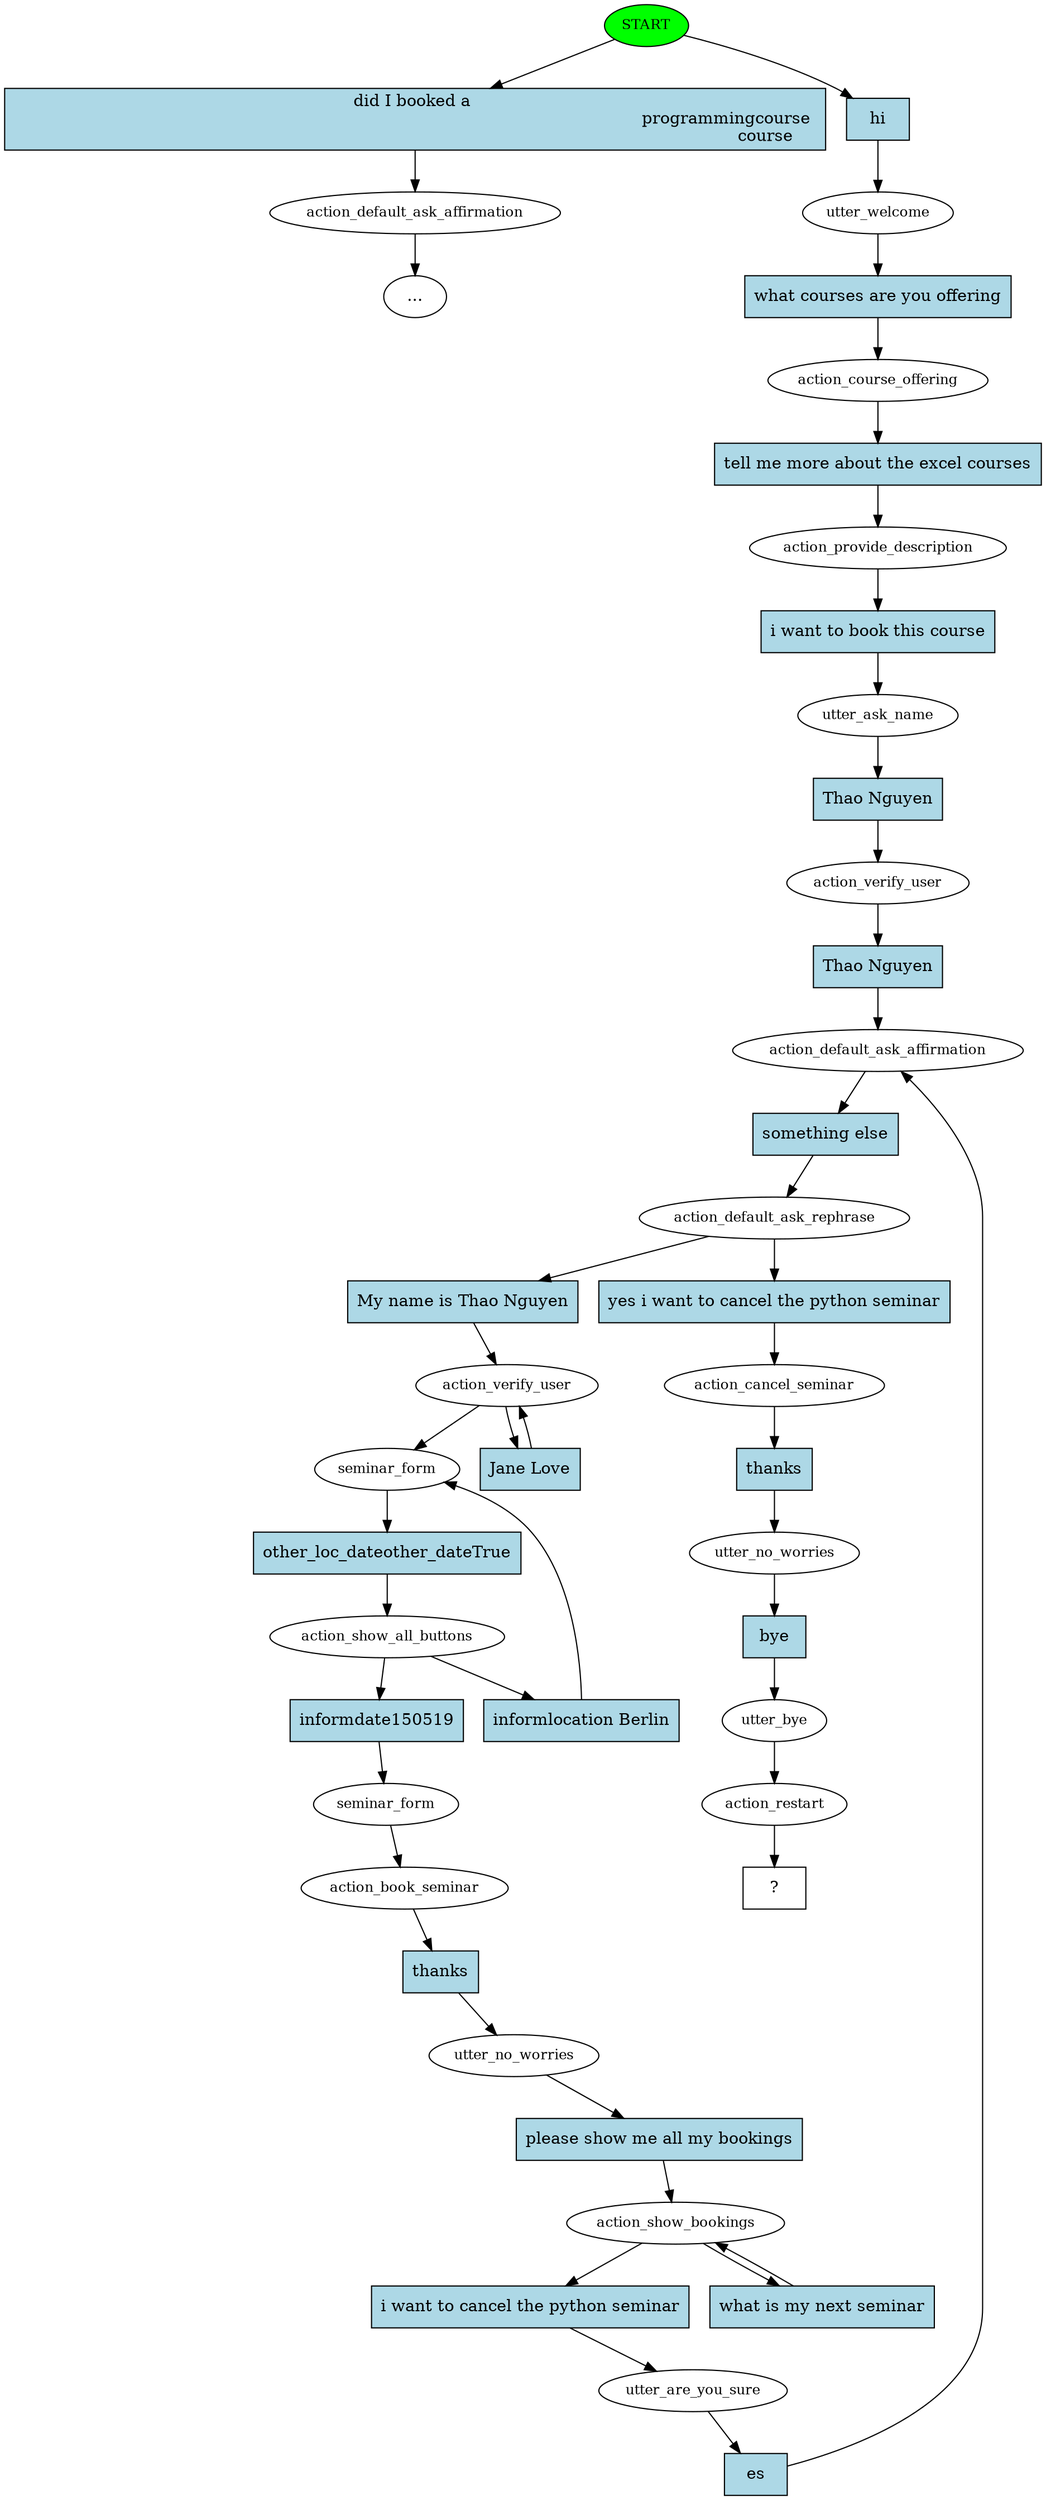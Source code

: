 digraph  {
0 [class="start active", fillcolor=green, fontsize=12, label=START, style=filled];
1 [class="", fontsize=12, label=action_default_ask_affirmation];
"-3" [class=ellipsis, label="..."];
2 [class=active, fontsize=12, label=utter_welcome];
3 [class=active, fontsize=12, label=action_course_offering];
4 [class=active, fontsize=12, label=action_provide_description];
5 [class=active, fontsize=12, label=utter_ask_name];
6 [class=active, fontsize=12, label=action_verify_user];
7 [class=active, fontsize=12, label=action_default_ask_affirmation];
8 [class=active, fontsize=12, label=action_default_ask_rephrase];
9 [class=active, fontsize=12, label=action_verify_user];
11 [class=active, fontsize=12, label=seminar_form];
12 [class=active, fontsize=12, label=action_show_all_buttons];
15 [class=active, fontsize=12, label=seminar_form];
16 [class=active, fontsize=12, label=action_book_seminar];
17 [class=active, fontsize=12, label=utter_no_worries];
18 [class=active, fontsize=12, label=action_show_bookings];
20 [class=active, fontsize=12, label=utter_are_you_sure];
23 [class=active, fontsize=12, label=action_cancel_seminar];
24 [class=active, fontsize=12, label=utter_no_worries];
25 [class=active, fontsize=12, label=utter_bye];
26 [class=active, fontsize=12, label=action_restart];
27 [class="intent dashed active", label="  ?  ", shape=rect];
28 [class=intent, fillcolor=lightblue, label="did I booked a \n                                                                                                                        programmingcourse \n                                                                                                                                      course", shape=rect, style=filled];
29 [class="intent active", fillcolor=lightblue, label=hi, shape=rect, style=filled];
30 [class="intent active", fillcolor=lightblue, label="what courses are you offering", shape=rect, style=filled];
31 [class="intent active", fillcolor=lightblue, label="tell me more about the excel courses", shape=rect, style=filled];
32 [class="intent active", fillcolor=lightblue, label="i want to book this course", shape=rect, style=filled];
33 [class="intent active", fillcolor=lightblue, label="Thao Nguyen", shape=rect, style=filled];
34 [class="intent active", fillcolor=lightblue, label="Thao Nguyen", shape=rect, style=filled];
35 [class="intent active", fillcolor=lightblue, label="something else", shape=rect, style=filled];
36 [class="intent active", fillcolor=lightblue, label="My name is Thao Nguyen", shape=rect, style=filled];
37 [class="intent active", fillcolor=lightblue, label="yes i want to cancel the python seminar", shape=rect, style=filled];
38 [class="intent active", fillcolor=lightblue, label="Jane Love", shape=rect, style=filled];
39 [class="intent active", fillcolor=lightblue, label=other_loc_dateother_dateTrue, shape=rect, style=filled];
40 [class="intent active", fillcolor=lightblue, label="informlocation Berlin", shape=rect, style=filled];
41 [class="intent active", fillcolor=lightblue, label=informdate150519, shape=rect, style=filled];
42 [class="intent active", fillcolor=lightblue, label=thanks, shape=rect, style=filled];
43 [class="intent active", fillcolor=lightblue, label="please show me all my bookings", shape=rect, style=filled];
44 [class="intent active", fillcolor=lightblue, label="i want to cancel the python seminar", shape=rect, style=filled];
45 [class="intent active", fillcolor=lightblue, label="what is my next seminar", shape=rect, style=filled];
46 [class="intent active", fillcolor=lightblue, label=es, shape=rect, style=filled];
47 [class="intent active", fillcolor=lightblue, label=thanks, shape=rect, style=filled];
48 [class="intent active", fillcolor=lightblue, label=bye, shape=rect, style=filled];
0 -> 28  [class="", key=0];
0 -> 29  [class=active, key=0];
1 -> "-3"  [class="", key=NONE, label=""];
2 -> 30  [class=active, key=0];
3 -> 31  [class=active, key=0];
4 -> 32  [class=active, key=0];
5 -> 33  [class=active, key=0];
6 -> 34  [class=active, key=0];
7 -> 35  [class=active, key=0];
8 -> 36  [class=active, key=0];
8 -> 37  [class=active, key=0];
9 -> 11  [class=active, key=NONE, label=""];
9 -> 38  [class=active, key=0];
11 -> 39  [class=active, key=0];
12 -> 40  [class=active, key=0];
12 -> 41  [class=active, key=0];
15 -> 16  [class=active, key=NONE, label=""];
16 -> 42  [class=active, key=0];
17 -> 43  [class=active, key=0];
18 -> 44  [class=active, key=0];
18 -> 45  [class=active, key=0];
20 -> 46  [class=active, key=0];
23 -> 47  [class=active, key=0];
24 -> 48  [class=active, key=0];
25 -> 26  [class=active, key=NONE, label=""];
26 -> 27  [class=active, key=NONE, label=""];
28 -> 1  [class="", key=0];
29 -> 2  [class=active, key=0];
30 -> 3  [class=active, key=0];
31 -> 4  [class=active, key=0];
32 -> 5  [class=active, key=0];
33 -> 6  [class=active, key=0];
34 -> 7  [class=active, key=0];
35 -> 8  [class=active, key=0];
36 -> 9  [class=active, key=0];
37 -> 23  [class=active, key=0];
38 -> 9  [class=active, key=0];
39 -> 12  [class=active, key=0];
40 -> 11  [class=active, key=0];
41 -> 15  [class=active, key=0];
42 -> 17  [class=active, key=0];
43 -> 18  [class=active, key=0];
44 -> 20  [class=active, key=0];
45 -> 18  [class=active, key=0];
46 -> 7  [class=active, key=0];
47 -> 24  [class=active, key=0];
48 -> 25  [class=active, key=0];
}
